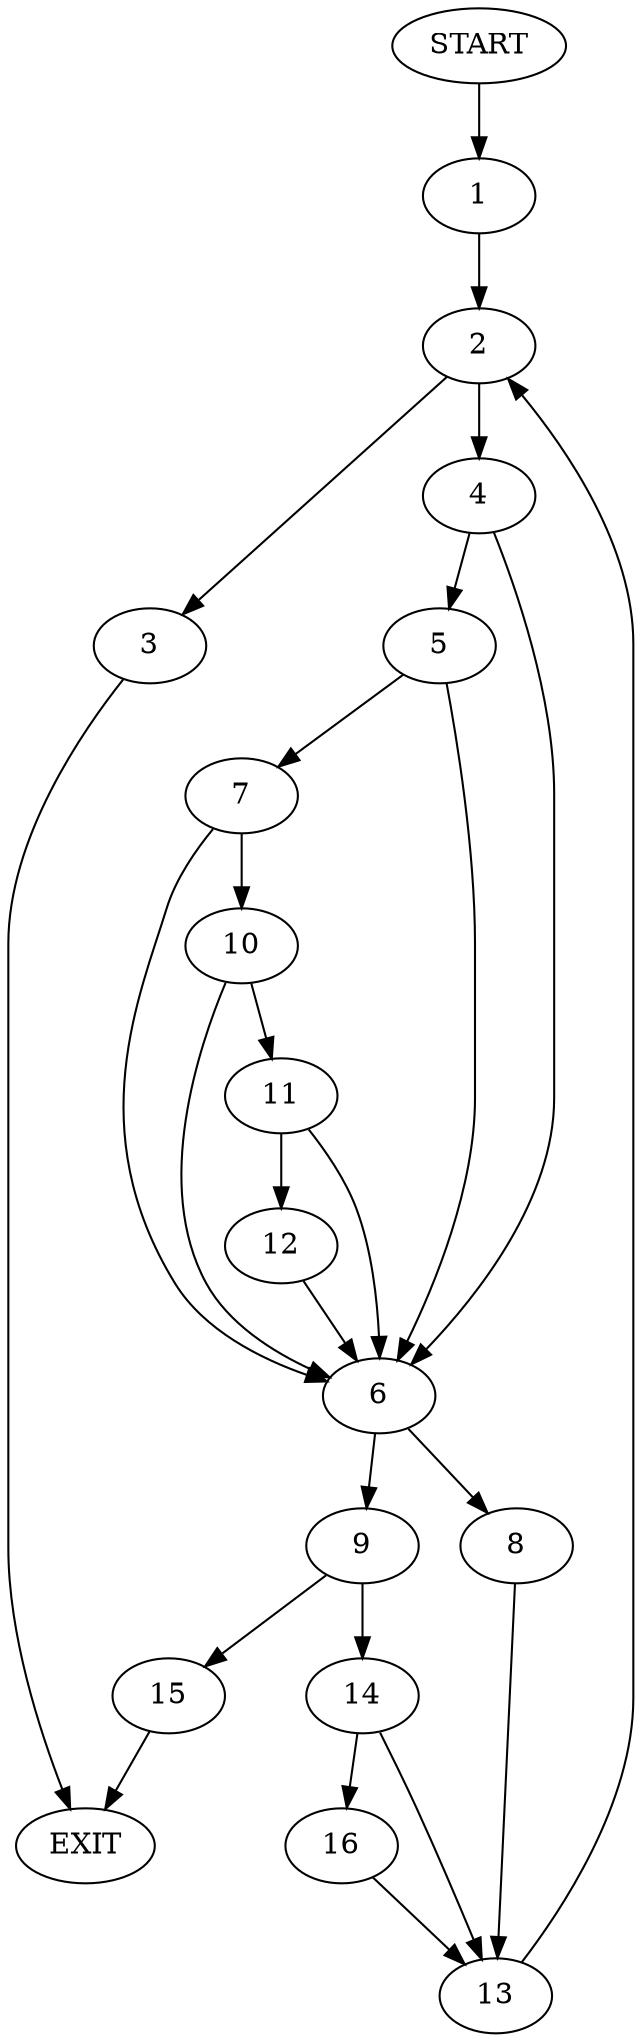 digraph {
0 [label="START"]
17 [label="EXIT"]
0 -> 1
1 -> 2
2 -> 3
2 -> 4
3 -> 17
4 -> 5
4 -> 6
5 -> 7
5 -> 6
6 -> 8
6 -> 9
7 -> 10
7 -> 6
10 -> 6
10 -> 11
11 -> 12
11 -> 6
12 -> 6
8 -> 13
9 -> 14
9 -> 15
13 -> 2
15 -> 17
14 -> 13
14 -> 16
16 -> 13
}
